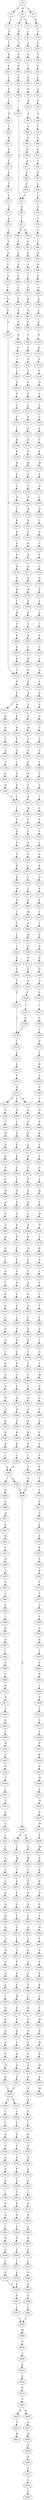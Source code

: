strict digraph  {
	S0 -> S1 [ label = N ];
	S0 -> S2 [ label = L ];
	S0 -> S3 [ label = V ];
	S1 -> S4 [ label = Q ];
	S1 -> S5 [ label = S ];
	S2 -> S6 [ label = D ];
	S3 -> S7 [ label = F ];
	S4 -> S8 [ label = L ];
	S5 -> S9 [ label = A ];
	S6 -> S10 [ label = G ];
	S7 -> S11 [ label = F ];
	S8 -> S12 [ label = A ];
	S9 -> S13 [ label = A ];
	S10 -> S14 [ label = S ];
	S11 -> S15 [ label = I ];
	S12 -> S16 [ label = Q ];
	S13 -> S17 [ label = N ];
	S14 -> S18 [ label = L ];
	S15 -> S19 [ label = K ];
	S16 -> S20 [ label = L ];
	S17 -> S21 [ label = H ];
	S18 -> S22 [ label = L ];
	S19 -> S23 [ label = P ];
	S20 -> S24 [ label = A ];
	S21 -> S25 [ label = R ];
	S22 -> S26 [ label = L ];
	S23 -> S27 [ label = V ];
	S24 -> S28 [ label = K ];
	S25 -> S29 [ label = A ];
	S26 -> S30 [ label = G ];
	S27 -> S31 [ label = P ];
	S28 -> S32 [ label = M ];
	S29 -> S33 [ label = A ];
	S30 -> S34 [ label = K ];
	S31 -> S35 [ label = Y ];
	S32 -> S36 [ label = A ];
	S33 -> S37 [ label = Q ];
	S34 -> S38 [ label = A ];
	S35 -> S39 [ label = H ];
	S36 -> S40 [ label = A ];
	S37 -> S41 [ label = R ];
	S38 -> S42 [ label = L ];
	S39 -> S43 [ label = Y ];
	S40 -> S44 [ label = N ];
	S41 -> S45 [ label = T ];
	S42 -> S46 [ label = E ];
	S43 -> S47 [ label = R ];
	S44 -> S48 [ label = H ];
	S45 -> S49 [ label = K ];
	S45 -> S50 [ label = R ];
	S46 -> S51 [ label = G ];
	S47 -> S52 [ label = F ];
	S48 -> S53 [ label = R ];
	S49 -> S54 [ label = G ];
	S50 -> S55 [ label = G ];
	S51 -> S56 [ label = V ];
	S52 -> S57 [ label = L ];
	S53 -> S58 [ label = A ];
	S54 -> S59 [ label = E ];
	S55 -> S60 [ label = E ];
	S56 -> S61 [ label = R ];
	S57 -> S62 [ label = F ];
	S58 -> S63 [ label = A ];
	S59 -> S64 [ label = G ];
	S60 -> S65 [ label = G ];
	S61 -> S66 [ label = L ];
	S62 -> S67 [ label = P ];
	S63 -> S37 [ label = Q ];
	S64 -> S68 [ label = F ];
	S65 -> S69 [ label = T ];
	S66 -> S70 [ label = V ];
	S67 -> S71 [ label = S ];
	S68 -> S72 [ label = F ];
	S69 -> S73 [ label = F ];
	S70 -> S74 [ label = A ];
	S71 -> S75 [ label = Y ];
	S72 -> S76 [ label = E ];
	S73 -> S77 [ label = K ];
	S74 -> S78 [ label = T ];
	S75 -> S79 [ label = A ];
	S76 -> S80 [ label = N ];
	S77 -> S81 [ label = R ];
	S78 -> S82 [ label = V ];
	S79 -> S83 [ label = I ];
	S80 -> S84 [ label = N ];
	S81 -> S85 [ label = E ];
	S82 -> S86 [ label = L ];
	S83 -> S87 [ label = D ];
	S84 -> S88 [ label = G ];
	S85 -> S89 [ label = G ];
	S86 -> S90 [ label = R ];
	S87 -> S91 [ label = R ];
	S88 -> S92 [ label = V ];
	S89 -> S93 [ label = V ];
	S90 -> S94 [ label = Q ];
	S91 -> S95 [ label = F ];
	S92 -> S96 [ label = T ];
	S93 -> S97 [ label = Q ];
	S94 -> S98 [ label = P ];
	S95 -> S99 [ label = N ];
	S96 -> S100 [ label = L ];
	S97 -> S101 [ label = L ];
	S98 -> S102 [ label = Q ];
	S99 -> S103 [ label = Y ];
	S100 -> S104 [ label = Q ];
	S101 -> S105 [ label = E ];
	S102 -> S106 [ label = A ];
	S103 -> S107 [ label = N ];
	S104 -> S108 [ label = V ];
	S105 -> S109 [ label = V ];
	S106 -> S110 [ label = L ];
	S107 -> S111 [ label = A ];
	S108 -> S112 [ label = Y ];
	S109 -> S113 [ label = L ];
	S110 -> S114 [ label = K ];
	S111 -> S115 [ label = R ];
	S112 -> S116 [ label = F ];
	S113 -> S117 [ label = F ];
	S114 -> S118 [ label = K ];
	S115 -> S119 [ label = Y ];
	S116 -> S120 [ label = I ];
	S117 -> S121 [ label = A ];
	S118 -> S122 [ label = H ];
	S119 -> S123 [ label = N ];
	S120 -> S124 [ label = K ];
	S121 -> S125 [ label = R ];
	S122 -> S126 [ label = V ];
	S123 -> S127 [ label = P ];
	S124 -> S128 [ label = P ];
	S125 -> S129 [ label = P ];
	S126 -> S130 [ label = G ];
	S127 -> S131 [ label = F ];
	S127 -> S132 [ label = M ];
	S128 -> S133 [ label = M ];
	S129 -> S134 [ label = M ];
	S130 -> S135 [ label = H ];
	S131 -> S136 [ label = P ];
	S132 -> S137 [ label = P ];
	S133 -> S138 [ label = P ];
	S134 -> S139 [ label = P ];
	S135 -> S140 [ label = S ];
	S136 -> S141 [ label = K ];
	S137 -> S142 [ label = K ];
	S138 -> S143 [ label = C ];
	S139 -> S144 [ label = P ];
	S140 -> S145 [ label = A ];
	S141 -> S146 [ label = P ];
	S142 -> S147 [ label = P ];
	S143 -> S148 [ label = H ];
	S144 -> S149 [ label = H ];
	S145 -> S150 [ label = T ];
	S146 -> S151 [ label = D ];
	S147 -> S152 [ label = D ];
	S148 -> S153 [ label = Y ];
	S149 -> S154 [ label = H ];
	S150 -> S155 [ label = F ];
	S151 -> S156 [ label = L ];
	S152 -> S157 [ label = L ];
	S153 -> S158 [ label = R ];
	S154 -> S159 [ label = Y ];
	S155 -> S160 [ label = V ];
	S156 -> S161 [ label = P ];
	S157 -> S162 [ label = P ];
	S158 -> S163 [ label = Q ];
	S159 -> S164 [ label = S ];
	S160 -> S165 [ label = K ];
	S161 -> S166 [ label = R ];
	S162 -> S167 [ label = R ];
	S163 -> S168 [ label = N ];
	S164 -> S169 [ label = R ];
	S165 -> S170 [ label = M ];
	S166 -> S171 [ label = Y ];
	S167 -> S171 [ label = Y ];
	S168 -> S172 [ label = Y ];
	S169 -> S173 [ label = Q ];
	S170 -> S174 [ label = E ];
	S171 -> S175 [ label = I ];
	S172 -> S176 [ label = M ];
	S173 -> S177 [ label = H ];
	S174 -> S178 [ label = Q ];
	S175 -> S179 [ label = A ];
	S176 -> S180 [ label = G ];
	S177 -> S181 [ label = P ];
	S178 -> S182 [ label = E ];
	S179 -> S183 [ label = P ];
	S180 -> S184 [ label = R ];
	S181 -> S185 [ label = M ];
	S182 -> S186 [ label = H ];
	S183 -> S187 [ label = E ];
	S184 -> S188 [ label = F ];
	S185 -> S189 [ label = G ];
	S186 -> S190 [ label = I ];
	S187 -> S191 [ label = G ];
	S188 -> S192 [ label = N ];
	S189 -> S193 [ label = R ];
	S190 -> S194 [ label = A ];
	S191 -> S195 [ label = R ];
	S192 -> S196 [ label = Y ];
	S193 -> S197 [ label = Y ];
	S194 -> S198 [ label = L ];
	S195 -> S199 [ label = K ];
	S196 -> S200 [ label = N ];
	S197 -> S201 [ label = N ];
	S198 -> S202 [ label = S ];
	S199 -> S203 [ label = M ];
	S200 -> S204 [ label = A ];
	S201 -> S205 [ label = Y ];
	S202 -> S206 [ label = V ];
	S203 -> S207 [ label = A ];
	S204 -> S208 [ label = R ];
	S205 -> S209 [ label = N ];
	S206 -> S210 [ label = D ];
	S207 -> S211 [ label = L ];
	S208 -> S119 [ label = Y ];
	S209 -> S212 [ label = P ];
	S210 -> S213 [ label = K ];
	S211 -> S214 [ label = G ];
	S212 -> S215 [ label = R ];
	S213 -> S216 [ label = F ];
	S214 -> S217 [ label = N ];
	S215 -> S218 [ label = Y ];
	S216 -> S219 [ label = A ];
	S217 -> S220 [ label = L ];
	S218 -> S221 [ label = G ];
	S219 -> S222 [ label = T ];
	S220 -> S223 [ label = E ];
	S221 -> S224 [ label = P ];
	S222 -> S225 [ label = E ];
	S223 -> S226 [ label = V ];
	S224 -> S227 [ label = M ];
	S225 -> S228 [ label = I ];
	S226 -> S229 [ label = T ];
	S227 -> S230 [ label = P ];
	S228 -> S231 [ label = S ];
	S229 -> S232 [ label = P ];
	S230 -> S233 [ label = P ];
	S231 -> S234 [ label = Q ];
	S232 -> S235 [ label = T ];
	S233 -> S236 [ label = P ];
	S234 -> S237 [ label = V ];
	S235 -> S238 [ label = I ];
	S236 -> S239 [ label = D ];
	S237 -> S240 [ label = A ];
	S238 -> S241 [ label = S ];
	S239 -> S242 [ label = F ];
	S240 -> S243 [ label = A ];
	S241 -> S244 [ label = G ];
	S242 -> S245 [ label = H ];
	S243 -> S246 [ label = Q ];
	S244 -> S247 [ label = P ];
	S245 -> S248 [ label = R ];
	S246 -> S249 [ label = V ];
	S247 -> S250 [ label = N ];
	S248 -> S251 [ label = Y ];
	S249 -> S252 [ label = A ];
	S250 -> S253 [ label = N ];
	S250 -> S254 [ label = T ];
	S250 -> S255 [ label = S ];
	S251 -> S256 [ label = F ];
	S252 -> S257 [ label = Q ];
	S253 -> S258 [ label = N ];
	S254 -> S259 [ label = G ];
	S255 -> S260 [ label = N ];
	S256 -> S261 [ label = V ];
	S257 -> S262 [ label = L ];
	S258 -> S263 [ label = V ];
	S259 -> S264 [ label = L ];
	S260 -> S265 [ label = I ];
	S261 -> S266 [ label = P ];
	S262 -> S267 [ label = E ];
	S263 -> S268 [ label = N ];
	S264 -> S269 [ label = N ];
	S265 -> S270 [ label = D ];
	S266 -> S271 [ label = L ];
	S267 -> S272 [ label = E ];
	S268 -> S273 [ label = S ];
	S269 -> S274 [ label = H ];
	S270 -> S275 [ label = V ];
	S271 -> S276 [ label = G ];
	S272 -> S277 [ label = T ];
	S273 -> S278 [ label = K ];
	S274 -> S279 [ label = K ];
	S275 -> S280 [ label = K ];
	S276 -> S281 [ label = L ];
	S277 -> S282 [ label = T ];
	S278 -> S283 [ label = P ];
	S279 -> S284 [ label = P ];
	S280 -> S285 [ label = P ];
	S281 -> S286 [ label = K ];
	S282 -> S287 [ label = P ];
	S283 -> S288 [ label = P ];
	S284 -> S289 [ label = P ];
	S285 -> S290 [ label = S ];
	S286 -> S291 [ label = M ];
	S287 -> S292 [ label = Y ];
	S288 -> S293 [ label = K ];
	S289 -> S294 [ label = R ];
	S290 -> S295 [ label = R ];
	S291 -> S296 [ label = A ];
	S292 -> S297 [ label = I ];
	S293 -> S298 [ label = Q ];
	S294 -> S299 [ label = A ];
	S295 -> S300 [ label = P ];
	S296 -> S301 [ label = M ];
	S297 -> S302 [ label = E ];
	S298 -> S303 [ label = V ];
	S299 -> S304 [ label = P ];
	S300 -> S305 [ label = A ];
	S301 -> S306 [ label = G ];
	S302 -> S307 [ label = K ];
	S303 -> S308 [ label = P ];
	S304 -> S309 [ label = P ];
	S305 -> S310 [ label = P ];
	S306 -> S311 [ label = N ];
	S307 -> S312 [ label = H ];
	S308 -> S313 [ label = K ];
	S309 -> S314 [ label = R ];
	S310 -> S315 [ label = R ];
	S311 -> S316 [ label = L ];
	S312 -> S317 [ label = K ];
	S313 -> S318 [ label = P ];
	S314 -> S319 [ label = P ];
	S315 -> S320 [ label = P ];
	S316 -> S321 [ label = E ];
	S317 -> S322 [ label = K ];
	S318 -> S323 [ label = L ];
	S319 -> S324 [ label = L ];
	S320 -> S325 [ label = L ];
	S321 -> S326 [ label = V ];
	S322 -> S327 [ label = I ];
	S323 -> S328 [ label = T ];
	S324 -> S329 [ label = A ];
	S325 -> S330 [ label = V ];
	S326 -> S331 [ label = T ];
	S327 -> S332 [ label = I ];
	S328 -> S333 [ label = S ];
	S329 -> S334 [ label = T ];
	S330 -> S335 [ label = S ];
	S331 -> S336 [ label = P ];
	S332 -> S337 [ label = L ];
	S333 -> S338 [ label = E ];
	S334 -> S339 [ label = E ];
	S335 -> S340 [ label = E ];
	S336 -> S235 [ label = T ];
	S337 -> S341 [ label = Q ];
	S338 -> S342 [ label = T ];
	S339 -> S343 [ label = A ];
	S340 -> S344 [ label = E ];
	S341 -> S345 [ label = D ];
	S342 -> S346 [ label = L ];
	S343 -> S347 [ label = L ];
	S344 -> S348 [ label = L ];
	S345 -> S349 [ label = D ];
	S346 -> S350 [ label = A ];
	S347 -> S351 [ label = A ];
	S348 -> S352 [ label = A ];
	S349 -> S353 [ label = R ];
	S350 -> S354 [ label = K ];
	S351 -> S355 [ label = R ];
	S352 -> S356 [ label = R ];
	S353 -> S357 [ label = S ];
	S354 -> S358 [ label = S ];
	S355 -> S359 [ label = T ];
	S356 -> S360 [ label = A ];
	S357 -> S361 [ label = I ];
	S358 -> S362 [ label = A ];
	S359 -> S363 [ label = A ];
	S360 -> S364 [ label = A ];
	S361 -> S365 [ label = G ];
	S362 -> S366 [ label = V ];
	S363 -> S367 [ label = A ];
	S364 -> S368 [ label = T ];
	S365 -> S369 [ label = T ];
	S366 -> S370 [ label = A ];
	S367 -> S371 [ label = S ];
	S368 -> S372 [ label = S ];
	S369 -> S373 [ label = D ];
	S370 -> S374 [ label = Q ];
	S371 -> S375 [ label = H ];
	S372 -> S376 [ label = H ];
	S373 -> S377 [ label = V ];
	S374 -> S378 [ label = Q ];
	S375 -> S379 [ label = Q ];
	S376 -> S380 [ label = Q ];
	S377 -> S381 [ label = R ];
	S378 -> S382 [ label = A ];
	S379 -> S383 [ label = A ];
	S380 -> S384 [ label = A ];
	S381 -> S385 [ label = A ];
	S382 -> S386 [ label = K ];
	S383 -> S387 [ label = K ];
	S384 -> S388 [ label = K ];
	S385 -> S389 [ label = G ];
	S386 -> S390 [ label = K ];
	S387 -> S391 [ label = K ];
	S388 -> S392 [ label = K ];
	S389 -> S393 [ label = E ];
	S390 -> S394 [ label = I ];
	S391 -> S395 [ label = I ];
	S392 -> S396 [ label = I ];
	S393 -> S397 [ label = N ];
	S394 -> S398 [ label = S ];
	S395 -> S399 [ label = S ];
	S396 -> S399 [ label = S ];
	S397 -> S400 [ label = P ];
	S398 -> S401 [ label = S ];
	S399 -> S402 [ label = S ];
	S399 -> S403 [ label = T ];
	S400 -> S404 [ label = R ];
	S401 -> S405 [ label = G ];
	S402 -> S405 [ label = G ];
	S403 -> S406 [ label = G ];
	S404 -> S407 [ label = F ];
	S405 -> S408 [ label = E ];
	S406 -> S409 [ label = E ];
	S407 -> S410 [ label = F ];
	S408 -> S411 [ label = S ];
	S408 -> S412 [ label = A ];
	S409 -> S413 [ label = A ];
	S410 -> S414 [ label = Q ];
	S411 -> S415 [ label = E ];
	S412 -> S416 [ label = E ];
	S413 -> S417 [ label = E ];
	S414 -> S418 [ label = F ];
	S415 -> S419 [ label = W ];
	S416 -> S420 [ label = W ];
	S417 -> S421 [ label = W ];
	S418 -> S422 [ label = H ];
	S419 -> S423 [ label = T ];
	S420 -> S424 [ label = T ];
	S421 -> S425 [ label = V ];
	S422 -> S426 [ label = P ];
	S423 -> S427 [ label = Q ];
	S424 -> S428 [ label = Q ];
	S425 -> S429 [ label = Q ];
	S426 -> S430 [ label = M ];
	S427 -> S431 [ label = E ];
	S428 -> S432 [ label = E ];
	S429 -> S433 [ label = E ];
	S430 -> S434 [ label = N ];
	S431 -> S435 [ label = G ];
	S432 -> S436 [ label = G ];
	S433 -> S437 [ label = G ];
	S434 -> S438 [ label = P ];
	S435 -> S439 [ label = L ];
	S436 -> S440 [ label = L ];
	S437 -> S441 [ label = L ];
	S438 -> S442 [ label = R ];
	S439 -> S443 [ label = S ];
	S440 -> S444 [ label = A ];
	S441 -> S445 [ label = A ];
	S442 -> S446 [ label = A ];
	S443 -> S447 [ label = L ];
	S444 -> S448 [ label = L ];
	S445 -> S449 [ label = L ];
	S446 -> S450 [ label = L ];
	S447 -> S451 [ label = Q ];
	S448 -> S452 [ label = E ];
	S449 -> S453 [ label = Q ];
	S450 -> S454 [ label = Y ];
	S451 -> S455 [ label = V ];
	S452 -> S456 [ label = V ];
	S453 -> S457 [ label = V ];
	S454 -> S458 [ label = L ];
	S455 -> S459 [ label = S ];
	S456 -> S460 [ label = T ];
	S457 -> S461 [ label = T ];
	S458 -> S462 [ label = P ];
	S459 -> S463 [ label = F ];
	S460 -> S464 [ label = F ];
	S461 -> S465 [ label = F ];
	S462 -> S466 [ label = L ];
	S463 -> S467 [ label = M ];
	S464 -> S468 [ label = L ];
	S465 -> S469 [ label = I ];
	S466 -> S470 [ label = P ];
	S467 -> S471 [ label = K ];
	S468 -> S472 [ label = K ];
	S469 -> S473 [ label = H ];
	S470 -> S474 [ label = T ];
	S471 -> S475 [ label = A ];
	S472 -> S476 [ label = A ];
	S473 -> S477 [ label = R ];
	S474 -> S478 [ label = G ];
	S475 -> S479 [ label = H ];
	S476 -> S480 [ label = H ];
	S477 -> S481 [ label = S ];
	S478 -> S482 [ label = T ];
	S479 -> S483 [ label = A ];
	S480 -> S484 [ label = A ];
	S481 -> S485 [ label = S ];
	S482 -> S486 [ label = M ];
	S483 -> S487 [ label = P ];
	S484 -> S488 [ label = P ];
	S485 -> S489 [ label = E ];
	S486 -> S490 [ label = R ];
	S487 -> S491 [ label = G ];
	S488 -> S492 [ label = G ];
	S489 -> S493 [ label = W ];
	S490 -> S494 [ label = C ];
	S491 -> S495 [ label = R ];
	S492 -> S496 [ label = E ];
	S493 -> S497 [ label = G ];
	S494 -> S498 [ label = Y ];
	S495 -> S499 [ label = E ];
	S496 -> S500 [ label = E ];
	S497 -> S501 [ label = V ];
	S498 -> S502 [ label = S ];
	S499 -> S503 [ label = R ];
	S499 -> S504 [ label = S ];
	S500 -> S505 [ label = R ];
	S501 -> S506 [ label = S ];
	S502 -> S507 [ label = V ];
	S503 -> S508 [ label = L ];
	S504 -> S509 [ label = L ];
	S505 -> S510 [ label = V ];
	S506 -> S511 [ label = L ];
	S507 -> S512 [ label = E ];
	S508 -> S513 [ label = L ];
	S509 -> S514 [ label = L ];
	S510 -> S515 [ label = L ];
	S511 -> S516 [ label = C ];
	S512 -> S517 [ label = E ];
	S513 -> S518 [ label = K ];
	S514 -> S519 [ label = K ];
	S515 -> S520 [ label = K ];
	S516 -> S521 [ label = V ];
	S517 -> S522 [ label = E ];
	S518 -> S523 [ label = Y ];
	S519 -> S524 [ label = Y ];
	S520 -> S525 [ label = Y ];
	S521 -> S526 [ label = S ];
	S522 -> S527 [ label = Y ];
	S523 -> S528 [ label = Q ];
	S524 -> S529 [ label = Q ];
	S525 -> S530 [ label = Q ];
	S526 -> S531 [ label = L ];
	S527 -> S532 [ label = L ];
	S528 -> S533 [ label = P ];
	S529 -> S534 [ label = P ];
	S530 -> S535 [ label = A ];
	S531 -> S536 [ label = I ];
	S532 -> S537 [ label = S ];
	S533 -> S538 [ label = Q ];
	S534 -> S539 [ label = Q ];
	S535 -> S540 [ label = Q ];
	S536 -> S541 [ label = F ];
	S537 -> S542 [ label = L ];
	S538 -> S543 [ label = V ];
	S539 -> S544 [ label = I ];
	S540 -> S545 [ label = L ];
	S541 -> S546 [ label = S ];
	S542 -> S547 [ label = E ];
	S543 -> S548 [ label = R ];
	S544 -> S549 [ label = R ];
	S545 -> S550 [ label = K ];
	S546 -> S551 [ label = L ];
	S547 -> S552 [ label = E ];
	S548 -> S553 [ label = N ];
	S549 -> S554 [ label = N ];
	S550 -> S555 [ label = N ];
	S551 -> S556 [ label = D ];
	S552 -> S557 [ label = K ];
	S553 -> S558 [ label = F ];
	S554 -> S559 [ label = F ];
	S555 -> S560 [ label = Y ];
	S556 -> S561 [ label = A ];
	S557 -> S562 [ label = Y ];
	S558 -> S563 [ label = R ];
	S559 -> S564 [ label = R ];
	S560 -> S565 [ label = R ];
	S561 -> S566 [ label = W ];
	S562 -> S567 [ label = R ];
	S563 -> S568 [ label = A ];
	S564 -> S569 [ label = A ];
	S565 -> S570 [ label = A ];
	S566 -> S571 [ label = A ];
	S567 -> S572 [ label = Y ];
	S568 -> S573 [ label = L ];
	S569 -> S574 [ label = L ];
	S570 -> S575 [ label = L ];
	S571 -> S576 [ label = A ];
	S572 -> S577 [ label = Y ];
	S573 -> S578 [ label = E ];
	S574 -> S579 [ label = E ];
	S575 -> S580 [ label = E ];
	S576 -> S581 [ label = P ];
	S577 -> S582 [ label = V ];
	S578 -> S583 [ label = N ];
	S579 -> S583 [ label = N ];
	S580 -> S584 [ label = N ];
	S581 -> S585 [ label = S ];
	S582 -> S586 [ label = E ];
	S583 -> S587 [ label = V ];
	S584 -> S588 [ label = V ];
	S585 -> S589 [ label = S ];
	S586 -> S590 [ label = Q ];
	S587 -> S591 [ label = L ];
	S588 -> S592 [ label = L ];
	S589 -> S593 [ label = G ];
	S590 -> S594 [ label = E ];
	S591 -> S595 [ label = C ];
	S592 -> S595 [ label = C ];
	S593 -> S596 [ label = V ];
	S594 -> S597 [ label = Y ];
	S595 -> S598 [ label = M ];
	S596 -> S599 [ label = K ];
	S597 -> S600 [ label = L ];
	S598 -> S601 [ label = P ];
	S599 -> S602 [ label = A ];
	S600 -> S603 [ label = R ];
	S601 -> S604 [ label = T ];
	S602 -> S605 [ label = H ];
	S603 -> S606 [ label = I ];
	S604 -> S607 [ label = K ];
	S605 -> S608 [ label = A ];
	S606 -> S609 [ label = D ];
	S607 -> S610 [ label = E ];
	S608 -> S611 [ label = P ];
	S609 -> S612 [ label = E ];
	S610 -> S613 [ label = K ];
	S611 -> S614 [ label = G ];
	S612 -> S615 [ label = E ];
	S613 -> S616 [ label = P ];
	S614 -> S617 [ label = R ];
	S615 -> S618 [ label = E ];
	S616 -> S619 [ label = K ];
	S616 -> S620 [ label = N ];
	S617 -> S499 [ label = E ];
	S618 -> S621 [ label = R ];
	S619 -> S622 [ label = A ];
	S620 -> S623 [ label = A ];
	S621 -> S624 [ label = K ];
	S622 -> S625 [ label = M ];
	S623 -> S626 [ label = M ];
	S624 -> S627 [ label = R ];
	S626 -> S628 [ label = N ];
	S627 -> S629 [ label = M ];
	S628 -> S630 [ label = E ];
	S629 -> S631 [ label = E ];
	S630 -> S632 [ label = E ];
	S631 -> S633 [ label = M ];
	S632 -> S634 [ label = L ];
	S633 -> S635 [ label = H ];
	S634 -> S636 [ label = S ];
	S635 -> S637 [ label = W ];
	S637 -> S638 [ label = E ];
	S638 -> S639 [ label = M ];
	S639 -> S640 [ label = R ];
	S640 -> S641 [ label = K ];
	S641 -> S642 [ label = K ];
	S642 -> S643 [ label = Q ];
	S643 -> S644 [ label = E ];
	S644 -> S645 [ label = E ];
	S645 -> S646 [ label = M ];
	S646 -> S647 [ label = V ];
	S647 -> S648 [ label = A ];
	S648 -> S649 [ label = E ];
	S649 -> S650 [ label = K ];
	S650 -> S651 [ label = K ];
	S651 -> S652 [ label = A ];
	S652 -> S653 [ label = E ];
	S653 -> S654 [ label = M ];
	S654 -> S655 [ label = K ];
	S655 -> S656 [ label = M ];
	S656 -> S657 [ label = K ];
	S657 -> S658 [ label = M ];
	S658 -> S659 [ label = K ];
	S659 -> S660 [ label = M ];
}

